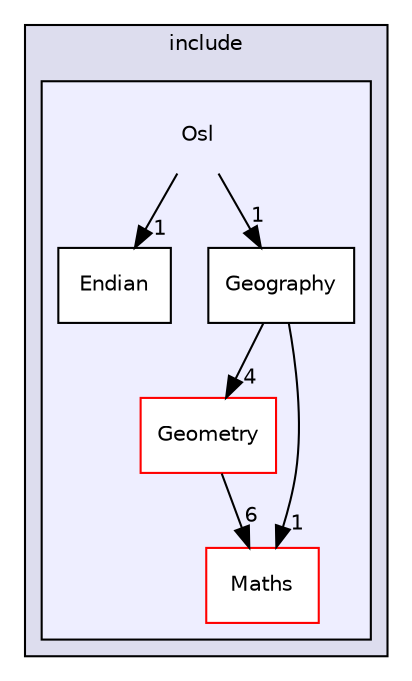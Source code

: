 digraph "Osl" {
  compound=true
  node [ fontsize="10", fontname="Helvetica"];
  edge [ labelfontsize="10", labelfontname="Helvetica"];
  subgraph clusterdir_d44c64559bbebec7f509842c48db8b23 {
    graph [ bgcolor="#ddddee", pencolor="black", label="include" fontname="Helvetica", fontsize="10", URL="dir_d44c64559bbebec7f509842c48db8b23.html"]
  subgraph clusterdir_5b8b01df1f6e37df89015ab721df26d0 {
    graph [ bgcolor="#eeeeff", pencolor="black", label="" URL="dir_5b8b01df1f6e37df89015ab721df26d0.html"];
    dir_5b8b01df1f6e37df89015ab721df26d0 [shape=plaintext label="Osl"];
    dir_53a9312a0d3f5317bea3ac25c68888c2 [shape=box label="Endian" color="black" fillcolor="white" style="filled" URL="dir_53a9312a0d3f5317bea3ac25c68888c2.html"];
    dir_854f6391417e6520fcaf0ef9571a9418 [shape=box label="Geography" color="black" fillcolor="white" style="filled" URL="dir_854f6391417e6520fcaf0ef9571a9418.html"];
    dir_0bb7399e2f3c62ef7915ce6647cfe9f4 [shape=box label="Geometry" color="red" fillcolor="white" style="filled" URL="dir_0bb7399e2f3c62ef7915ce6647cfe9f4.html"];
    dir_134381abc7ea5127381f5d379b47f885 [shape=box label="Maths" color="red" fillcolor="white" style="filled" URL="dir_134381abc7ea5127381f5d379b47f885.html"];
  }
  }
  dir_854f6391417e6520fcaf0ef9571a9418->dir_134381abc7ea5127381f5d379b47f885 [headlabel="1", labeldistance=1.5 headhref="dir_000010_000002.html"];
  dir_854f6391417e6520fcaf0ef9571a9418->dir_0bb7399e2f3c62ef7915ce6647cfe9f4 [headlabel="4", labeldistance=1.5 headhref="dir_000010_000005.html"];
  dir_5b8b01df1f6e37df89015ab721df26d0->dir_854f6391417e6520fcaf0ef9571a9418 [headlabel="1", labeldistance=1.5 headhref="dir_000001_000010.html"];
  dir_5b8b01df1f6e37df89015ab721df26d0->dir_53a9312a0d3f5317bea3ac25c68888c2 [headlabel="1", labeldistance=1.5 headhref="dir_000001_000011.html"];
  dir_0bb7399e2f3c62ef7915ce6647cfe9f4->dir_134381abc7ea5127381f5d379b47f885 [headlabel="6", labeldistance=1.5 headhref="dir_000005_000002.html"];
}
